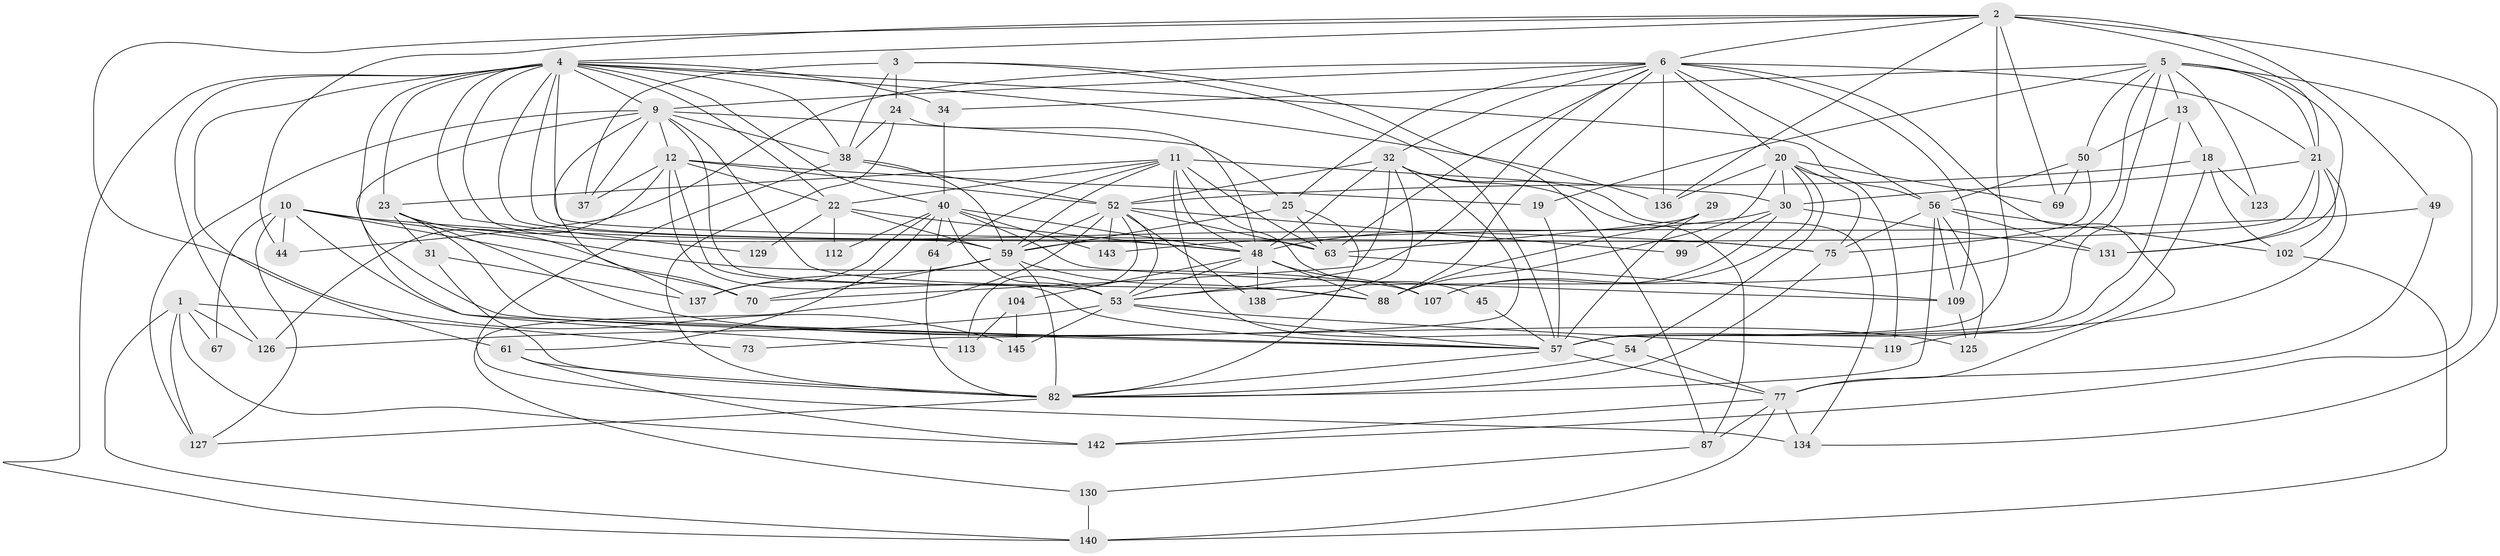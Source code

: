 // original degree distribution, {2: 0.12244897959183673, 4: 0.2585034013605442, 3: 0.30612244897959184, 6: 0.10204081632653061, 5: 0.1564625850340136, 7: 0.027210884353741496, 8: 0.027210884353741496}
// Generated by graph-tools (version 1.1) at 2025/14/03/09/25 04:14:48]
// undirected, 73 vertices, 209 edges
graph export_dot {
graph [start="1"]
  node [color=gray90,style=filled];
  1 [super="+33"];
  2 [super="+106+114"];
  3 [super="+27"];
  4 [super="+36+91+26+8+17"];
  5 [super="+7+89+41"];
  6 [super="+74+14"];
  9 [super="+28+83"];
  10 [super="+16"];
  11 [super="+47+46"];
  12 [super="+66+71"];
  13;
  18 [super="+141"];
  19;
  20 [super="+84+92"];
  21 [super="+35+90+95"];
  22 [super="+111"];
  23 [super="+101+97"];
  24;
  25 [super="+115"];
  29;
  30 [super="+105"];
  31 [super="+81"];
  32 [super="+39"];
  34;
  37;
  38 [super="+135"];
  40 [super="+80"];
  44;
  45;
  48 [super="+110+51+58"];
  49;
  50;
  52 [super="+65+121+147"];
  53 [super="+55"];
  54 [super="+117+60"];
  56 [super="+93+100"];
  57 [super="+128+72"];
  59 [super="+124"];
  61 [super="+108"];
  63 [super="+98"];
  64;
  67;
  69;
  70;
  73;
  75 [super="+120"];
  77 [super="+79"];
  82 [super="+85"];
  87;
  88;
  99;
  102;
  104;
  107;
  109;
  112;
  113;
  119;
  123;
  125;
  126;
  127;
  129;
  130;
  131;
  134;
  136;
  137;
  138;
  140;
  142;
  143;
  145;
  1 -- 140;
  1 -- 67;
  1 -- 73;
  1 -- 126;
  1 -- 142;
  1 -- 127;
  2 -- 44;
  2 -- 49;
  2 -- 136;
  2 -- 57 [weight=2];
  2 -- 145;
  2 -- 4;
  2 -- 69;
  2 -- 6;
  2 -- 21;
  2 -- 134;
  3 -- 37;
  3 -- 87;
  3 -- 24;
  3 -- 38;
  3 -- 57;
  4 -- 136;
  4 -- 23;
  4 -- 40;
  4 -- 61;
  4 -- 63;
  4 -- 59;
  4 -- 48 [weight=2];
  4 -- 38;
  4 -- 9 [weight=2];
  4 -- 129;
  4 -- 34;
  4 -- 75;
  4 -- 140;
  4 -- 22;
  4 -- 56;
  4 -- 126;
  4 -- 57;
  5 -- 19;
  5 -- 123;
  5 -- 131;
  5 -- 50;
  5 -- 34;
  5 -- 21;
  5 -- 13;
  5 -- 142;
  5 -- 57;
  5 -- 53;
  6 -- 53;
  6 -- 44;
  6 -- 32;
  6 -- 77 [weight=2];
  6 -- 136;
  6 -- 109;
  6 -- 21;
  6 -- 88;
  6 -- 25;
  6 -- 63;
  6 -- 20;
  6 -- 56;
  6 -- 9;
  9 -- 38;
  9 -- 113;
  9 -- 88;
  9 -- 25;
  9 -- 127;
  9 -- 37;
  9 -- 70;
  9 -- 12;
  9 -- 53;
  10 -- 107;
  10 -- 127;
  10 -- 67;
  10 -- 44;
  10 -- 70;
  10 -- 57;
  10 -- 75;
  11 -- 64;
  11 -- 45;
  11 -- 48 [weight=2];
  11 -- 63;
  11 -- 59;
  11 -- 30 [weight=2];
  11 -- 22;
  11 -- 23;
  11 -- 54;
  12 -- 19;
  12 -- 22;
  12 -- 53 [weight=2];
  12 -- 37 [weight=2];
  12 -- 126;
  12 -- 52;
  12 -- 57;
  13 -- 50;
  13 -- 18;
  13 -- 57;
  18 -- 119;
  18 -- 123;
  18 -- 102;
  18 -- 52;
  19 -- 57;
  20 -- 107;
  20 -- 88;
  20 -- 136;
  20 -- 69;
  20 -- 54;
  20 -- 119;
  20 -- 30;
  20 -- 75;
  21 -- 102;
  21 -- 131;
  21 -- 57;
  21 -- 59;
  21 -- 30;
  22 -- 129;
  22 -- 59;
  22 -- 48;
  22 -- 112;
  23 -- 125;
  23 -- 57;
  23 -- 31;
  23 -- 137;
  24 -- 48;
  24 -- 82;
  24 -- 38;
  25 -- 63;
  25 -- 82;
  25 -- 59;
  29 -- 88;
  29 -- 63;
  29 -- 57;
  30 -- 99;
  30 -- 107;
  30 -- 131;
  30 -- 48;
  31 -- 137;
  31 -- 82;
  32 -- 87;
  32 -- 138;
  32 -- 48;
  32 -- 52;
  32 -- 73;
  32 -- 134;
  32 -- 70;
  34 -- 40;
  38 -- 134;
  38 -- 52;
  38 -- 59;
  40 -- 64;
  40 -- 137;
  40 -- 109;
  40 -- 143;
  40 -- 112;
  40 -- 61;
  40 -- 48;
  40 -- 53 [weight=2];
  45 -- 57;
  48 -- 138;
  48 -- 104;
  48 -- 88;
  48 -- 107;
  48 -- 53;
  49 -- 143;
  49 -- 77;
  50 -- 69;
  50 -- 56;
  50 -- 75;
  52 -- 138;
  52 -- 130;
  52 -- 99;
  52 -- 143;
  52 -- 63;
  52 -- 113;
  52 -- 59;
  52 -- 53;
  53 -- 145;
  53 -- 119;
  53 -- 57;
  53 -- 126;
  54 -- 82;
  54 -- 77;
  56 -- 109;
  56 -- 131;
  56 -- 82;
  56 -- 102;
  56 -- 125;
  56 -- 75;
  57 -- 77;
  57 -- 82;
  59 -- 70;
  59 -- 137;
  59 -- 82 [weight=2];
  59 -- 88;
  61 -- 82;
  61 -- 142;
  63 -- 109;
  64 -- 82;
  75 -- 82;
  77 -- 140;
  77 -- 134;
  77 -- 87;
  77 -- 142;
  82 -- 127;
  87 -- 130;
  102 -- 140;
  104 -- 113;
  104 -- 145;
  109 -- 125;
  130 -- 140;
}
